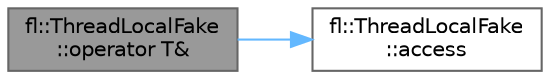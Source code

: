 digraph "fl::ThreadLocalFake::operator T&amp;"
{
 // INTERACTIVE_SVG=YES
 // LATEX_PDF_SIZE
  bgcolor="transparent";
  edge [fontname=Helvetica,fontsize=10,labelfontname=Helvetica,labelfontsize=10];
  node [fontname=Helvetica,fontsize=10,shape=box,height=0.2,width=0.4];
  rankdir="LR";
  Node1 [id="Node000001",label="fl::ThreadLocalFake\l::operator T&",height=0.2,width=0.4,color="gray40", fillcolor="grey60", style="filled", fontcolor="black",tooltip=" "];
  Node1 -> Node2 [id="edge1_Node000001_Node000002",color="steelblue1",style="solid",tooltip=" "];
  Node2 [id="Node000002",label="fl::ThreadLocalFake\l::access",height=0.2,width=0.4,color="grey40", fillcolor="white", style="filled",URL="$dd/dfc/classfl_1_1_thread_local_fake_a838e1065e19cc5af4edb3b5da131706a.html#a838e1065e19cc5af4edb3b5da131706a",tooltip=" "];
}
